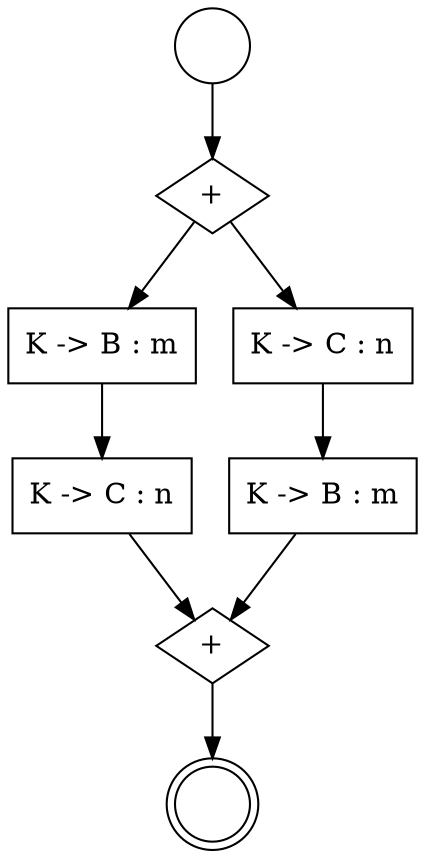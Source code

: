 digraph Simple_choiceStruct {
	0 [label="" shape=circle]
	0 -> 1
	1 [label="+" shape=diamond]
	1 -> 3
	1 -> 5
	2 [label="+" shape=diamond]
	2 -> 7
	3 [label="K -> B : m" shape=rect]
	3 -> 4
	4 [label="K -> C : n" shape=rect]
	4 -> 2
	5 [label="K -> C : n" shape=rect]
	5 -> 6
	6 [label="K -> B : m" shape=rect]
	6 -> 2
	7 [label="" shape=doublecircle]
	7 [label="" shape=doublecircle]
}
